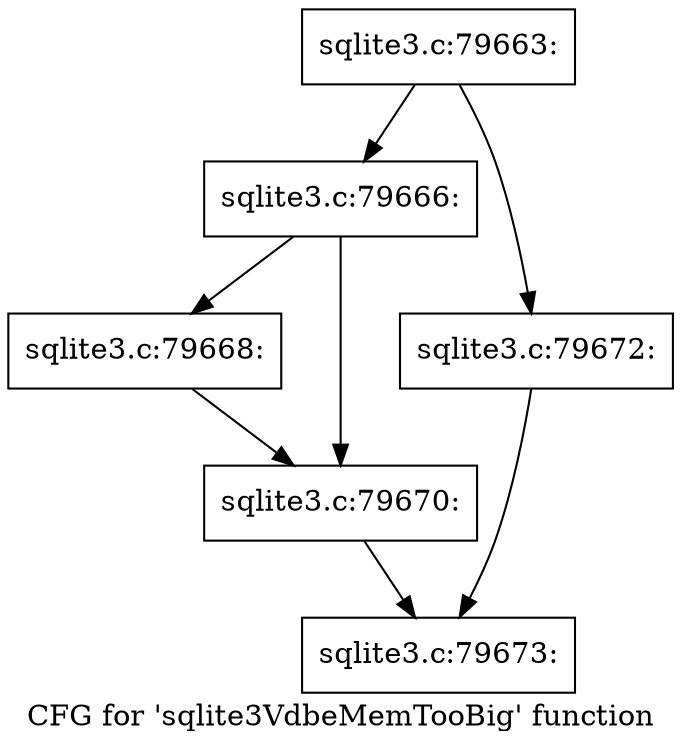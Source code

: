 digraph "CFG for 'sqlite3VdbeMemTooBig' function" {
	label="CFG for 'sqlite3VdbeMemTooBig' function";

	Node0x55c0f7b5ef40 [shape=record,label="{sqlite3.c:79663:}"];
	Node0x55c0f7b5ef40 -> Node0x55c0f7b641c0;
	Node0x55c0f7b5ef40 -> Node0x55c0f7b64210;
	Node0x55c0f7b641c0 [shape=record,label="{sqlite3.c:79666:}"];
	Node0x55c0f7b641c0 -> Node0x55c0f7b84a40;
	Node0x55c0f7b641c0 -> Node0x55c0f7b84a90;
	Node0x55c0f7b84a40 [shape=record,label="{sqlite3.c:79668:}"];
	Node0x55c0f7b84a40 -> Node0x55c0f7b84a90;
	Node0x55c0f7b84a90 [shape=record,label="{sqlite3.c:79670:}"];
	Node0x55c0f7b84a90 -> Node0x55c0f7b5ee50;
	Node0x55c0f7b64210 [shape=record,label="{sqlite3.c:79672:}"];
	Node0x55c0f7b64210 -> Node0x55c0f7b5ee50;
	Node0x55c0f7b5ee50 [shape=record,label="{sqlite3.c:79673:}"];
}
